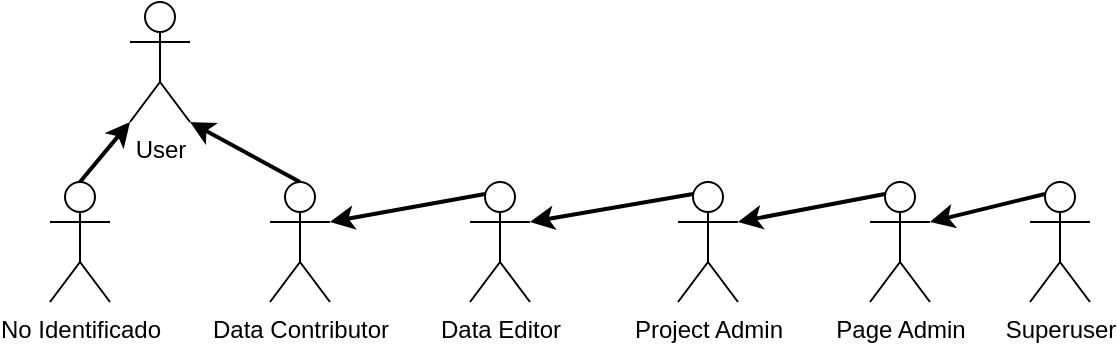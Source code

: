 <mxfile>
    <diagram id="nQsZ-gxZ8hcHEQzxDx7a" name="Page-1">
        <mxGraphModel dx="922" dy="784" grid="1" gridSize="10" guides="1" tooltips="1" connect="1" arrows="1" fold="1" page="1" pageScale="1" pageWidth="827" pageHeight="1169" math="0" shadow="0">
            <root>
                <mxCell id="0"/>
                <mxCell id="1" parent="0"/>
                <mxCell id="9" style="edgeStyle=none;html=1;exitX=0.25;exitY=0.1;exitDx=0;exitDy=0;exitPerimeter=0;strokeWidth=2;entryX=1;entryY=0.333;entryDx=0;entryDy=0;entryPerimeter=0;" edge="1" parent="1" source="4" target="6">
                    <mxGeometry relative="1" as="geometry">
                        <mxPoint x="120" y="320" as="targetPoint"/>
                    </mxGeometry>
                </mxCell>
                <mxCell id="4" value="Data Editor" style="shape=umlActor;verticalLabelPosition=bottom;verticalAlign=top;html=1;" vertex="1" parent="1">
                    <mxGeometry x="300" y="130" width="30" height="60" as="geometry"/>
                </mxCell>
                <mxCell id="8" style="edgeStyle=none;html=1;exitX=0.25;exitY=0.1;exitDx=0;exitDy=0;exitPerimeter=0;strokeWidth=2;entryX=1;entryY=0.333;entryDx=0;entryDy=0;entryPerimeter=0;" edge="1" parent="1" source="5" target="4">
                    <mxGeometry relative="1" as="geometry">
                        <mxPoint x="145" y="440" as="targetPoint"/>
                        <mxPoint x="165" y="500" as="sourcePoint"/>
                    </mxGeometry>
                </mxCell>
                <mxCell id="5" value="Project Admin" style="shape=umlActor;verticalLabelPosition=bottom;verticalAlign=top;html=1;" vertex="1" parent="1">
                    <mxGeometry x="404" y="130" width="30" height="60" as="geometry"/>
                </mxCell>
                <mxCell id="16" style="edgeStyle=none;html=1;strokeWidth=2;entryX=0;entryY=1;entryDx=0;entryDy=0;entryPerimeter=0;exitX=0.5;exitY=0;exitDx=0;exitDy=0;exitPerimeter=0;" edge="1" parent="1" source="15" target="18">
                    <mxGeometry relative="1" as="geometry">
                        <mxPoint x="100" y="150" as="targetPoint"/>
                        <mxPoint x="190" y="150" as="sourcePoint"/>
                    </mxGeometry>
                </mxCell>
                <mxCell id="20" style="edgeStyle=none;html=1;exitX=0.5;exitY=0;exitDx=0;exitDy=0;exitPerimeter=0;entryX=1;entryY=1;entryDx=0;entryDy=0;entryPerimeter=0;strokeWidth=2;" edge="1" parent="1" source="6" target="18">
                    <mxGeometry relative="1" as="geometry">
                        <mxPoint x="220" y="190" as="targetPoint"/>
                    </mxGeometry>
                </mxCell>
                <mxCell id="6" value="Data Contributor" style="shape=umlActor;verticalLabelPosition=bottom;verticalAlign=top;html=1;" vertex="1" parent="1">
                    <mxGeometry x="200" y="130" width="30" height="60" as="geometry"/>
                </mxCell>
                <mxCell id="12" style="edgeStyle=none;html=1;exitX=0.25;exitY=0.1;exitDx=0;exitDy=0;exitPerimeter=0;strokeWidth=2;entryX=1;entryY=0.333;entryDx=0;entryDy=0;entryPerimeter=0;" edge="1" parent="1" source="11" target="5">
                    <mxGeometry relative="1" as="geometry">
                        <mxPoint x="140" y="560" as="targetPoint"/>
                    </mxGeometry>
                </mxCell>
                <mxCell id="11" value="Page Admin" style="shape=umlActor;verticalLabelPosition=bottom;verticalAlign=top;html=1;" vertex="1" parent="1">
                    <mxGeometry x="500" y="130" width="30" height="60" as="geometry"/>
                </mxCell>
                <mxCell id="14" style="edgeStyle=none;html=1;exitX=0.25;exitY=0.1;exitDx=0;exitDy=0;exitPerimeter=0;strokeWidth=2;entryX=1;entryY=0.333;entryDx=0;entryDy=0;entryPerimeter=0;" edge="1" parent="1" source="13" target="11">
                    <mxGeometry relative="1" as="geometry">
                        <mxPoint x="165" y="740" as="targetPoint"/>
                    </mxGeometry>
                </mxCell>
                <mxCell id="13" value="Superuser" style="shape=umlActor;verticalLabelPosition=bottom;verticalAlign=top;html=1;" vertex="1" parent="1">
                    <mxGeometry x="580" y="130" width="30" height="60" as="geometry"/>
                </mxCell>
                <mxCell id="15" value="No Identificado" style="shape=umlActor;verticalLabelPosition=bottom;verticalAlign=top;html=1;" vertex="1" parent="1">
                    <mxGeometry x="90" y="130" width="30" height="60" as="geometry"/>
                </mxCell>
                <mxCell id="18" value="User" style="shape=umlActor;verticalLabelPosition=bottom;verticalAlign=top;html=1;" vertex="1" parent="1">
                    <mxGeometry x="130" y="40" width="30" height="60" as="geometry"/>
                </mxCell>
            </root>
        </mxGraphModel>
    </diagram>
</mxfile>
